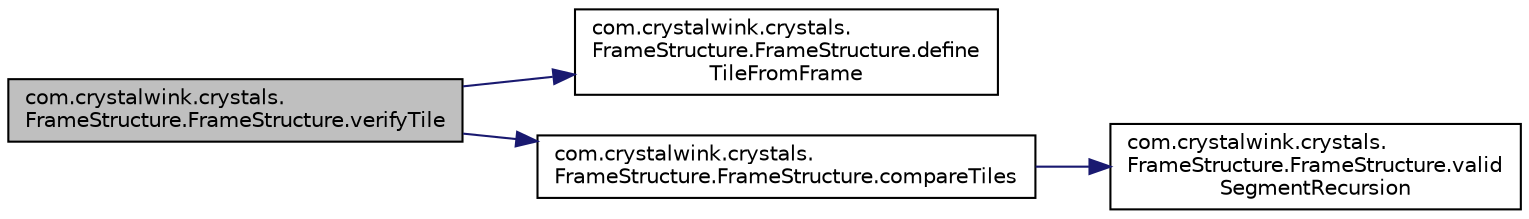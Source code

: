 digraph "com.crystalwink.crystals.FrameStructure.FrameStructure.verifyTile"
{
  edge [fontname="Helvetica",fontsize="10",labelfontname="Helvetica",labelfontsize="10"];
  node [fontname="Helvetica",fontsize="10",shape=record];
  rankdir="LR";
  Node1 [label="com.crystalwink.crystals.\lFrameStructure.FrameStructure.verifyTile",height=0.2,width=0.4,color="black", fillcolor="grey75", style="filled" fontcolor="black"];
  Node1 -> Node2 [color="midnightblue",fontsize="10",style="solid",fontname="Helvetica"];
  Node2 [label="com.crystalwink.crystals.\lFrameStructure.FrameStructure.define\lTileFromFrame",height=0.2,width=0.4,color="black", fillcolor="white", style="filled",URL="$classcom_1_1crystalwink_1_1crystals_1_1FrameStructure_1_1FrameStructure.html#a88586cb58a3436e71e004e98b9016e3a"];
  Node1 -> Node3 [color="midnightblue",fontsize="10",style="solid",fontname="Helvetica"];
  Node3 [label="com.crystalwink.crystals.\lFrameStructure.FrameStructure.compareTiles",height=0.2,width=0.4,color="black", fillcolor="white", style="filled",URL="$classcom_1_1crystalwink_1_1crystals_1_1FrameStructure_1_1FrameStructure.html#a45619076ec93c34383dd335e1c53a75c"];
  Node3 -> Node4 [color="midnightblue",fontsize="10",style="solid",fontname="Helvetica"];
  Node4 [label="com.crystalwink.crystals.\lFrameStructure.FrameStructure.valid\lSegmentRecursion",height=0.2,width=0.4,color="black", fillcolor="white", style="filled",URL="$classcom_1_1crystalwink_1_1crystals_1_1FrameStructure_1_1FrameStructure.html#a2197b412404a4627cd67455f365474f9"];
}
